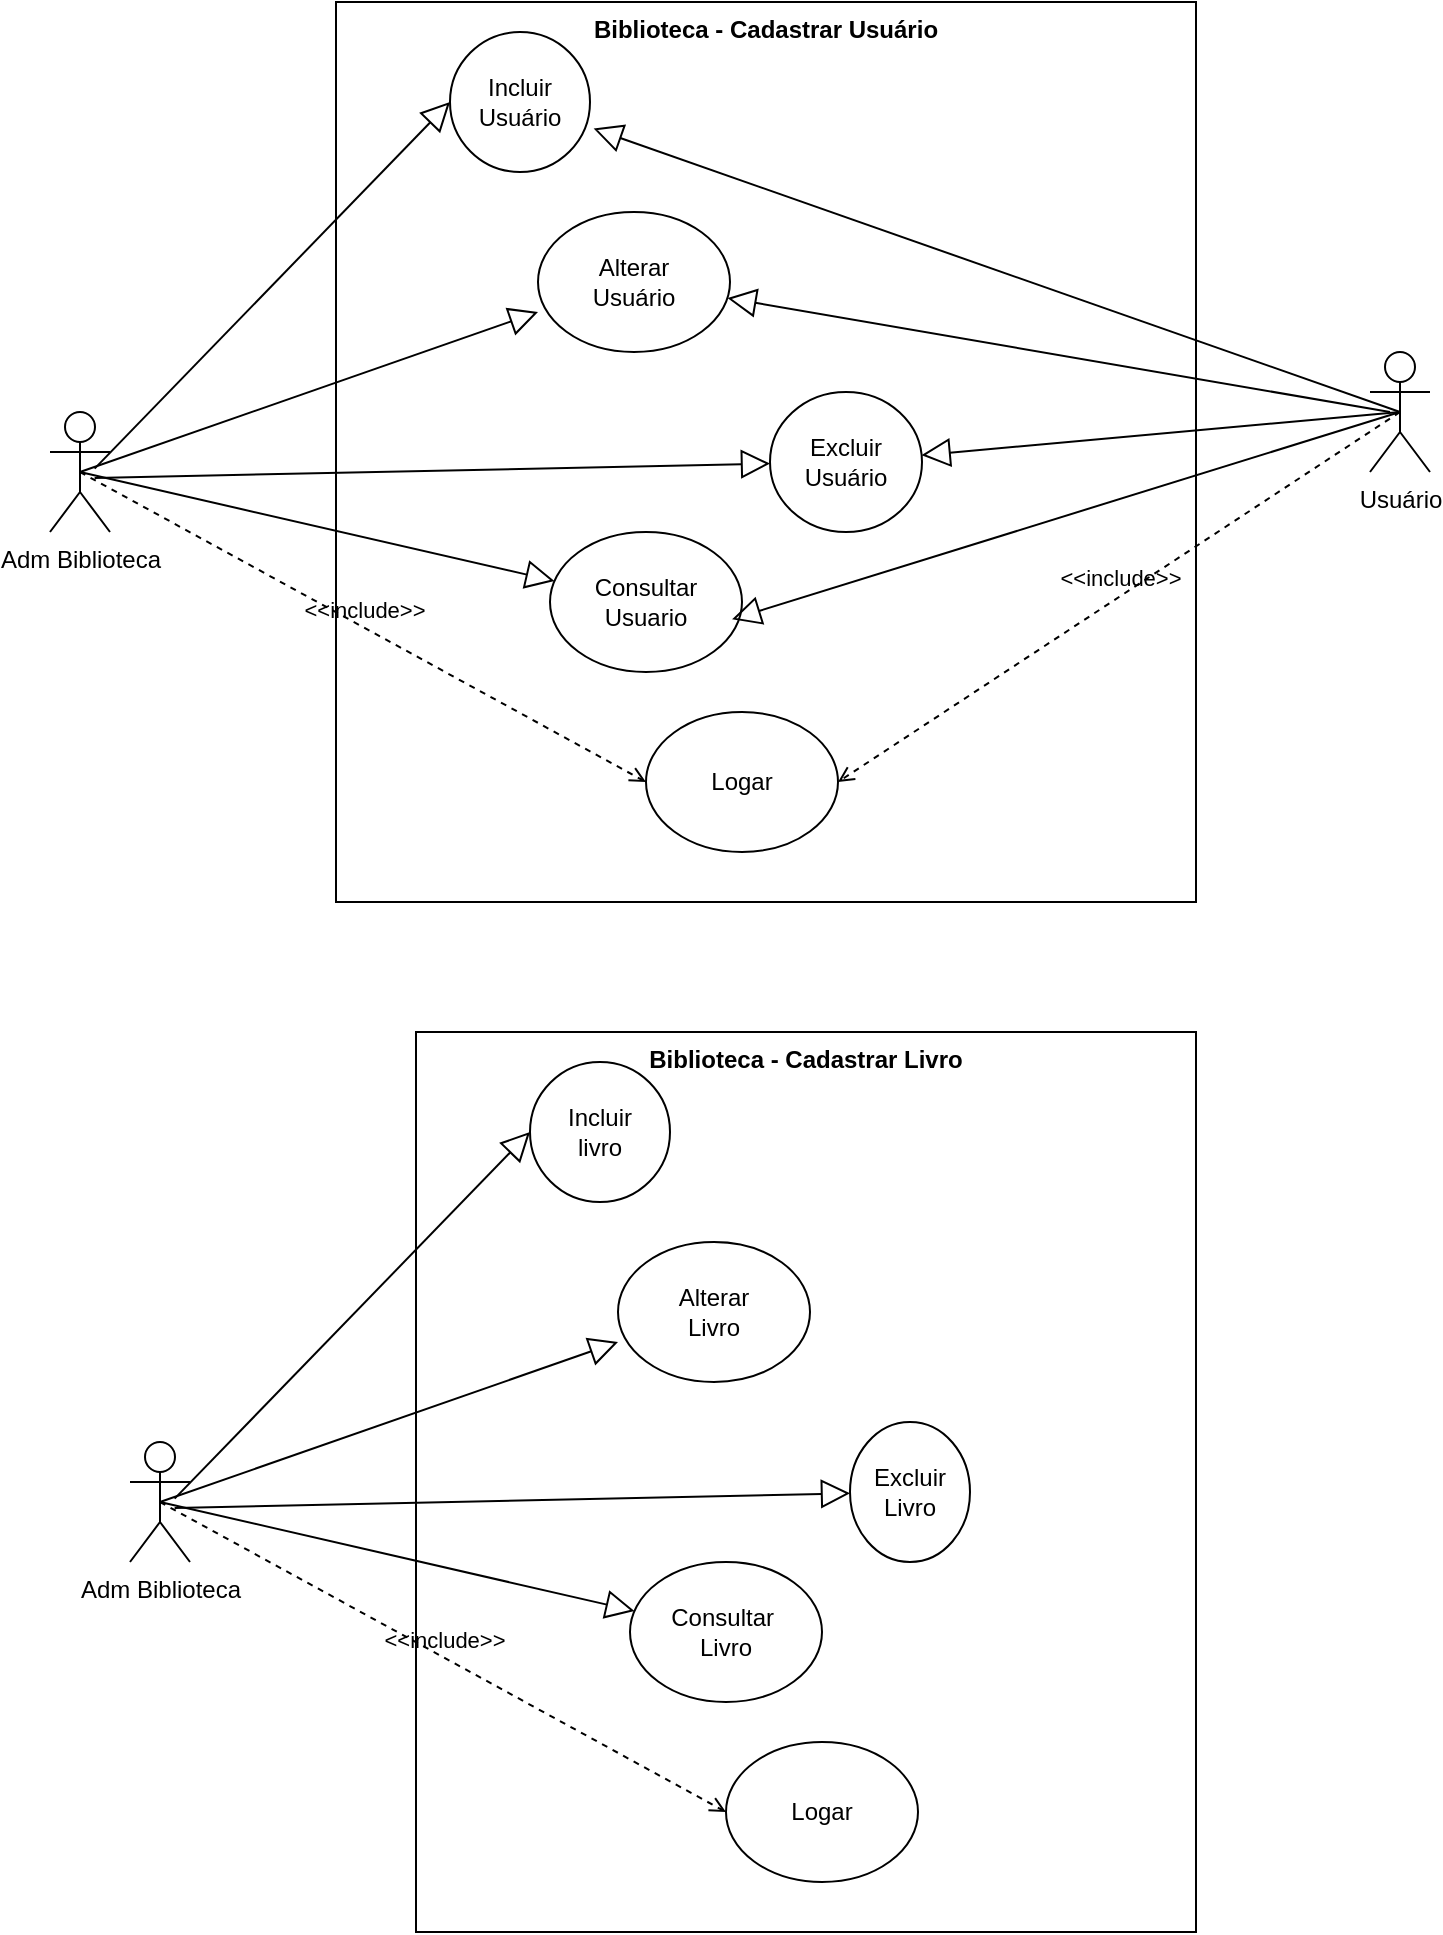 <mxfile version="21.1.1" type="github">
  <diagram name="Página-1" id="rkHG6nmuOjkpt8-TUzvK">
    <mxGraphModel dx="2415" dy="954" grid="1" gridSize="10" guides="1" tooltips="1" connect="1" arrows="1" fold="1" page="1" pageScale="1" pageWidth="827" pageHeight="1169" math="0" shadow="0">
      <root>
        <mxCell id="0" />
        <mxCell id="1" parent="0" />
        <mxCell id="XnEvQe8ai3ZGjiJY6H-x-5" value="Biblioteca - Cadastrar Usuário" style="shape=rect;html=1;verticalAlign=top;fontStyle=1;whiteSpace=wrap;align=center;" parent="1" vertex="1">
          <mxGeometry x="-270" y="10" width="430" height="450" as="geometry" />
        </mxCell>
        <mxCell id="XnEvQe8ai3ZGjiJY6H-x-2" value="Incluir Usuário" style="ellipse;whiteSpace=wrap;html=1;" parent="1" vertex="1">
          <mxGeometry x="-213" y="25" width="70" height="70" as="geometry" />
        </mxCell>
        <mxCell id="XnEvQe8ai3ZGjiJY6H-x-3" value="Adm Biblioteca&lt;br&gt;" style="shape=umlActor;html=1;verticalLabelPosition=bottom;verticalAlign=top;align=center;" parent="1" vertex="1">
          <mxGeometry x="-413" y="215" width="30" height="60" as="geometry" />
        </mxCell>
        <mxCell id="XnEvQe8ai3ZGjiJY6H-x-4" value="" style="edgeStyle=none;html=1;endArrow=block;endFill=0;endSize=12;verticalAlign=bottom;rounded=0;entryX=0;entryY=0.5;entryDx=0;entryDy=0;exitX=0.744;exitY=0.472;exitDx=0;exitDy=0;exitPerimeter=0;" parent="1" source="XnEvQe8ai3ZGjiJY6H-x-3" target="XnEvQe8ai3ZGjiJY6H-x-2" edge="1">
          <mxGeometry width="160" relative="1" as="geometry">
            <mxPoint x="-343" y="145" as="sourcePoint" />
            <mxPoint x="-183" y="145" as="targetPoint" />
          </mxGeometry>
        </mxCell>
        <mxCell id="XnEvQe8ai3ZGjiJY6H-x-7" value="Alterar &lt;br&gt;Usuário&lt;br&gt;" style="ellipse;whiteSpace=wrap;html=1;" parent="1" vertex="1">
          <mxGeometry x="-169" y="115" width="96" height="70" as="geometry" />
        </mxCell>
        <mxCell id="XnEvQe8ai3ZGjiJY6H-x-8" value="Excluir Usuário" style="ellipse;whiteSpace=wrap;html=1;" parent="1" vertex="1">
          <mxGeometry x="-53" y="205" width="76" height="70" as="geometry" />
        </mxCell>
        <mxCell id="XnEvQe8ai3ZGjiJY6H-x-13" value="" style="edgeStyle=none;html=1;endArrow=block;endFill=0;endSize=12;verticalAlign=bottom;rounded=0;entryX=0;entryY=0.714;entryDx=0;entryDy=0;entryPerimeter=0;exitX=0.5;exitY=0.5;exitDx=0;exitDy=0;exitPerimeter=0;" parent="1" source="XnEvQe8ai3ZGjiJY6H-x-3" target="XnEvQe8ai3ZGjiJY6H-x-7" edge="1">
          <mxGeometry width="160" relative="1" as="geometry">
            <mxPoint x="-333" y="224.5" as="sourcePoint" />
            <mxPoint x="-173" y="224.5" as="targetPoint" />
          </mxGeometry>
        </mxCell>
        <mxCell id="XnEvQe8ai3ZGjiJY6H-x-14" value="" style="edgeStyle=none;html=1;endArrow=block;endFill=0;endSize=12;verticalAlign=bottom;rounded=0;exitX=0.744;exitY=0.55;exitDx=0;exitDy=0;exitPerimeter=0;" parent="1" source="XnEvQe8ai3ZGjiJY6H-x-3" target="XnEvQe8ai3ZGjiJY6H-x-8" edge="1">
          <mxGeometry width="160" relative="1" as="geometry">
            <mxPoint x="-323" y="294.5" as="sourcePoint" />
            <mxPoint x="-103" y="255" as="targetPoint" />
          </mxGeometry>
        </mxCell>
        <mxCell id="XnEvQe8ai3ZGjiJY6H-x-15" value="Usuário" style="shape=umlActor;html=1;verticalLabelPosition=bottom;verticalAlign=top;align=center;" parent="1" vertex="1">
          <mxGeometry x="247" y="185" width="30" height="60" as="geometry" />
        </mxCell>
        <mxCell id="XnEvQe8ai3ZGjiJY6H-x-16" value="" style="edgeStyle=none;html=1;endArrow=block;endFill=0;endSize=12;verticalAlign=bottom;rounded=0;" parent="1" target="XnEvQe8ai3ZGjiJY6H-x-7" edge="1">
          <mxGeometry width="160" relative="1" as="geometry">
            <mxPoint x="257" y="215" as="sourcePoint" />
            <mxPoint x="187" y="335" as="targetPoint" />
          </mxGeometry>
        </mxCell>
        <mxCell id="XnEvQe8ai3ZGjiJY6H-x-17" value="" style="edgeStyle=none;html=1;endArrow=block;endFill=0;endSize=12;verticalAlign=bottom;rounded=0;exitX=0.5;exitY=0.5;exitDx=0;exitDy=0;exitPerimeter=0;entryX=1.026;entryY=0.69;entryDx=0;entryDy=0;entryPerimeter=0;" parent="1" source="XnEvQe8ai3ZGjiJY6H-x-15" target="XnEvQe8ai3ZGjiJY6H-x-2" edge="1">
          <mxGeometry width="160" relative="1" as="geometry">
            <mxPoint x="57" y="155" as="sourcePoint" />
            <mxPoint x="217" y="155" as="targetPoint" />
          </mxGeometry>
        </mxCell>
        <mxCell id="XnEvQe8ai3ZGjiJY6H-x-18" value="" style="edgeStyle=none;html=1;endArrow=block;endFill=0;endSize=12;verticalAlign=bottom;rounded=0;exitX=0.5;exitY=0.5;exitDx=0;exitDy=0;exitPerimeter=0;" parent="1" source="XnEvQe8ai3ZGjiJY6H-x-15" target="XnEvQe8ai3ZGjiJY6H-x-8" edge="1">
          <mxGeometry width="160" relative="1" as="geometry">
            <mxPoint x="247" y="225" as="sourcePoint" />
            <mxPoint x="-27" y="305" as="targetPoint" />
          </mxGeometry>
        </mxCell>
        <mxCell id="XnEvQe8ai3ZGjiJY6H-x-19" value="Consultar Usuario" style="ellipse;whiteSpace=wrap;html=1;" parent="1" vertex="1">
          <mxGeometry x="-163" y="275" width="96" height="70" as="geometry" />
        </mxCell>
        <mxCell id="XnEvQe8ai3ZGjiJY6H-x-20" value="" style="edgeStyle=none;html=1;endArrow=block;endFill=0;endSize=12;verticalAlign=bottom;rounded=0;exitX=0.5;exitY=0.5;exitDx=0;exitDy=0;exitPerimeter=0;" parent="1" source="XnEvQe8ai3ZGjiJY6H-x-3" target="XnEvQe8ai3ZGjiJY6H-x-19" edge="1">
          <mxGeometry width="160" relative="1" as="geometry">
            <mxPoint x="-383" y="235" as="sourcePoint" />
            <mxPoint x="-63" y="250" as="targetPoint" />
          </mxGeometry>
        </mxCell>
        <mxCell id="XnEvQe8ai3ZGjiJY6H-x-21" value="" style="edgeStyle=none;html=1;endArrow=block;endFill=0;endSize=12;verticalAlign=bottom;rounded=0;entryX=0.948;entryY=0.624;entryDx=0;entryDy=0;entryPerimeter=0;exitX=0.5;exitY=0.5;exitDx=0;exitDy=0;exitPerimeter=0;" parent="1" source="XnEvQe8ai3ZGjiJY6H-x-15" target="XnEvQe8ai3ZGjiJY6H-x-19" edge="1">
          <mxGeometry width="160" relative="1" as="geometry">
            <mxPoint x="247" y="285" as="sourcePoint" />
            <mxPoint x="23" y="297" as="targetPoint" />
          </mxGeometry>
        </mxCell>
        <mxCell id="XnEvQe8ai3ZGjiJY6H-x-22" value="Logar" style="ellipse;whiteSpace=wrap;html=1;" parent="1" vertex="1">
          <mxGeometry x="-115" y="365" width="96" height="70" as="geometry" />
        </mxCell>
        <mxCell id="XnEvQe8ai3ZGjiJY6H-x-25" value="&amp;lt;&amp;lt;include&amp;gt;&amp;gt;" style="edgeStyle=none;html=1;endArrow=open;verticalAlign=bottom;dashed=1;labelBackgroundColor=none;rounded=0;exitX=0.5;exitY=0.5;exitDx=0;exitDy=0;exitPerimeter=0;entryX=0;entryY=0.5;entryDx=0;entryDy=0;" parent="1" source="XnEvQe8ai3ZGjiJY6H-x-3" target="XnEvQe8ai3ZGjiJY6H-x-22" edge="1">
          <mxGeometry width="160" relative="1" as="geometry">
            <mxPoint x="-333" y="385" as="sourcePoint" />
            <mxPoint x="-173" y="385" as="targetPoint" />
          </mxGeometry>
        </mxCell>
        <mxCell id="XnEvQe8ai3ZGjiJY6H-x-26" value="&amp;lt;&amp;lt;include&amp;gt;&amp;gt;" style="edgeStyle=none;html=1;endArrow=open;verticalAlign=bottom;dashed=1;labelBackgroundColor=none;rounded=0;entryX=1;entryY=0.5;entryDx=0;entryDy=0;exitX=0.5;exitY=0.5;exitDx=0;exitDy=0;exitPerimeter=0;" parent="1" source="XnEvQe8ai3ZGjiJY6H-x-15" target="XnEvQe8ai3ZGjiJY6H-x-22" edge="1">
          <mxGeometry width="160" relative="1" as="geometry">
            <mxPoint x="187" y="315" as="sourcePoint" />
            <mxPoint x="-43" y="485" as="targetPoint" />
          </mxGeometry>
        </mxCell>
        <mxCell id="iunVl9DIkBGpzA20GJmX-1" value="Biblioteca - Cadastrar Livro" style="shape=rect;html=1;verticalAlign=top;fontStyle=1;whiteSpace=wrap;align=center;" vertex="1" parent="1">
          <mxGeometry x="-230" y="525" width="390" height="450" as="geometry" />
        </mxCell>
        <mxCell id="iunVl9DIkBGpzA20GJmX-2" value="Incluir &lt;br&gt;livro" style="ellipse;whiteSpace=wrap;html=1;" vertex="1" parent="1">
          <mxGeometry x="-173" y="540" width="70" height="70" as="geometry" />
        </mxCell>
        <mxCell id="iunVl9DIkBGpzA20GJmX-3" value="Adm Biblioteca&lt;br&gt;" style="shape=umlActor;html=1;verticalLabelPosition=bottom;verticalAlign=top;align=center;" vertex="1" parent="1">
          <mxGeometry x="-373" y="730" width="30" height="60" as="geometry" />
        </mxCell>
        <mxCell id="iunVl9DIkBGpzA20GJmX-4" value="" style="edgeStyle=none;html=1;endArrow=block;endFill=0;endSize=12;verticalAlign=bottom;rounded=0;entryX=0;entryY=0.5;entryDx=0;entryDy=0;exitX=0.744;exitY=0.472;exitDx=0;exitDy=0;exitPerimeter=0;" edge="1" parent="1" source="iunVl9DIkBGpzA20GJmX-3" target="iunVl9DIkBGpzA20GJmX-2">
          <mxGeometry width="160" relative="1" as="geometry">
            <mxPoint x="-303" y="660" as="sourcePoint" />
            <mxPoint x="-143" y="660" as="targetPoint" />
          </mxGeometry>
        </mxCell>
        <mxCell id="iunVl9DIkBGpzA20GJmX-5" value="Alterar &lt;br&gt;Livro" style="ellipse;whiteSpace=wrap;html=1;" vertex="1" parent="1">
          <mxGeometry x="-129" y="630" width="96" height="70" as="geometry" />
        </mxCell>
        <mxCell id="iunVl9DIkBGpzA20GJmX-6" value="Excluir Livro" style="ellipse;whiteSpace=wrap;html=1;" vertex="1" parent="1">
          <mxGeometry x="-13" y="720" width="60" height="70" as="geometry" />
        </mxCell>
        <mxCell id="iunVl9DIkBGpzA20GJmX-7" value="" style="edgeStyle=none;html=1;endArrow=block;endFill=0;endSize=12;verticalAlign=bottom;rounded=0;entryX=0;entryY=0.714;entryDx=0;entryDy=0;entryPerimeter=0;exitX=0.5;exitY=0.5;exitDx=0;exitDy=0;exitPerimeter=0;" edge="1" parent="1" source="iunVl9DIkBGpzA20GJmX-3" target="iunVl9DIkBGpzA20GJmX-5">
          <mxGeometry width="160" relative="1" as="geometry">
            <mxPoint x="-293" y="739.5" as="sourcePoint" />
            <mxPoint x="-133" y="739.5" as="targetPoint" />
          </mxGeometry>
        </mxCell>
        <mxCell id="iunVl9DIkBGpzA20GJmX-8" value="" style="edgeStyle=none;html=1;endArrow=block;endFill=0;endSize=12;verticalAlign=bottom;rounded=0;exitX=0.744;exitY=0.55;exitDx=0;exitDy=0;exitPerimeter=0;" edge="1" parent="1" source="iunVl9DIkBGpzA20GJmX-3" target="iunVl9DIkBGpzA20GJmX-6">
          <mxGeometry width="160" relative="1" as="geometry">
            <mxPoint x="-283" y="809.5" as="sourcePoint" />
            <mxPoint x="-63" y="770" as="targetPoint" />
          </mxGeometry>
        </mxCell>
        <mxCell id="iunVl9DIkBGpzA20GJmX-13" value="Consultar&amp;nbsp;&lt;br&gt;Livro" style="ellipse;whiteSpace=wrap;html=1;" vertex="1" parent="1">
          <mxGeometry x="-123" y="790" width="96" height="70" as="geometry" />
        </mxCell>
        <mxCell id="iunVl9DIkBGpzA20GJmX-14" value="" style="edgeStyle=none;html=1;endArrow=block;endFill=0;endSize=12;verticalAlign=bottom;rounded=0;exitX=0.5;exitY=0.5;exitDx=0;exitDy=0;exitPerimeter=0;" edge="1" parent="1" source="iunVl9DIkBGpzA20GJmX-3" target="iunVl9DIkBGpzA20GJmX-13">
          <mxGeometry width="160" relative="1" as="geometry">
            <mxPoint x="-343" y="750" as="sourcePoint" />
            <mxPoint x="-23" y="765" as="targetPoint" />
          </mxGeometry>
        </mxCell>
        <mxCell id="iunVl9DIkBGpzA20GJmX-16" value="Logar" style="ellipse;whiteSpace=wrap;html=1;" vertex="1" parent="1">
          <mxGeometry x="-75" y="880" width="96" height="70" as="geometry" />
        </mxCell>
        <mxCell id="iunVl9DIkBGpzA20GJmX-17" value="&amp;lt;&amp;lt;include&amp;gt;&amp;gt;" style="edgeStyle=none;html=1;endArrow=open;verticalAlign=bottom;dashed=1;labelBackgroundColor=none;rounded=0;exitX=0.5;exitY=0.5;exitDx=0;exitDy=0;exitPerimeter=0;entryX=0;entryY=0.5;entryDx=0;entryDy=0;" edge="1" parent="1" source="iunVl9DIkBGpzA20GJmX-3" target="iunVl9DIkBGpzA20GJmX-16">
          <mxGeometry width="160" relative="1" as="geometry">
            <mxPoint x="-293" y="900" as="sourcePoint" />
            <mxPoint x="-133" y="900" as="targetPoint" />
          </mxGeometry>
        </mxCell>
      </root>
    </mxGraphModel>
  </diagram>
</mxfile>
